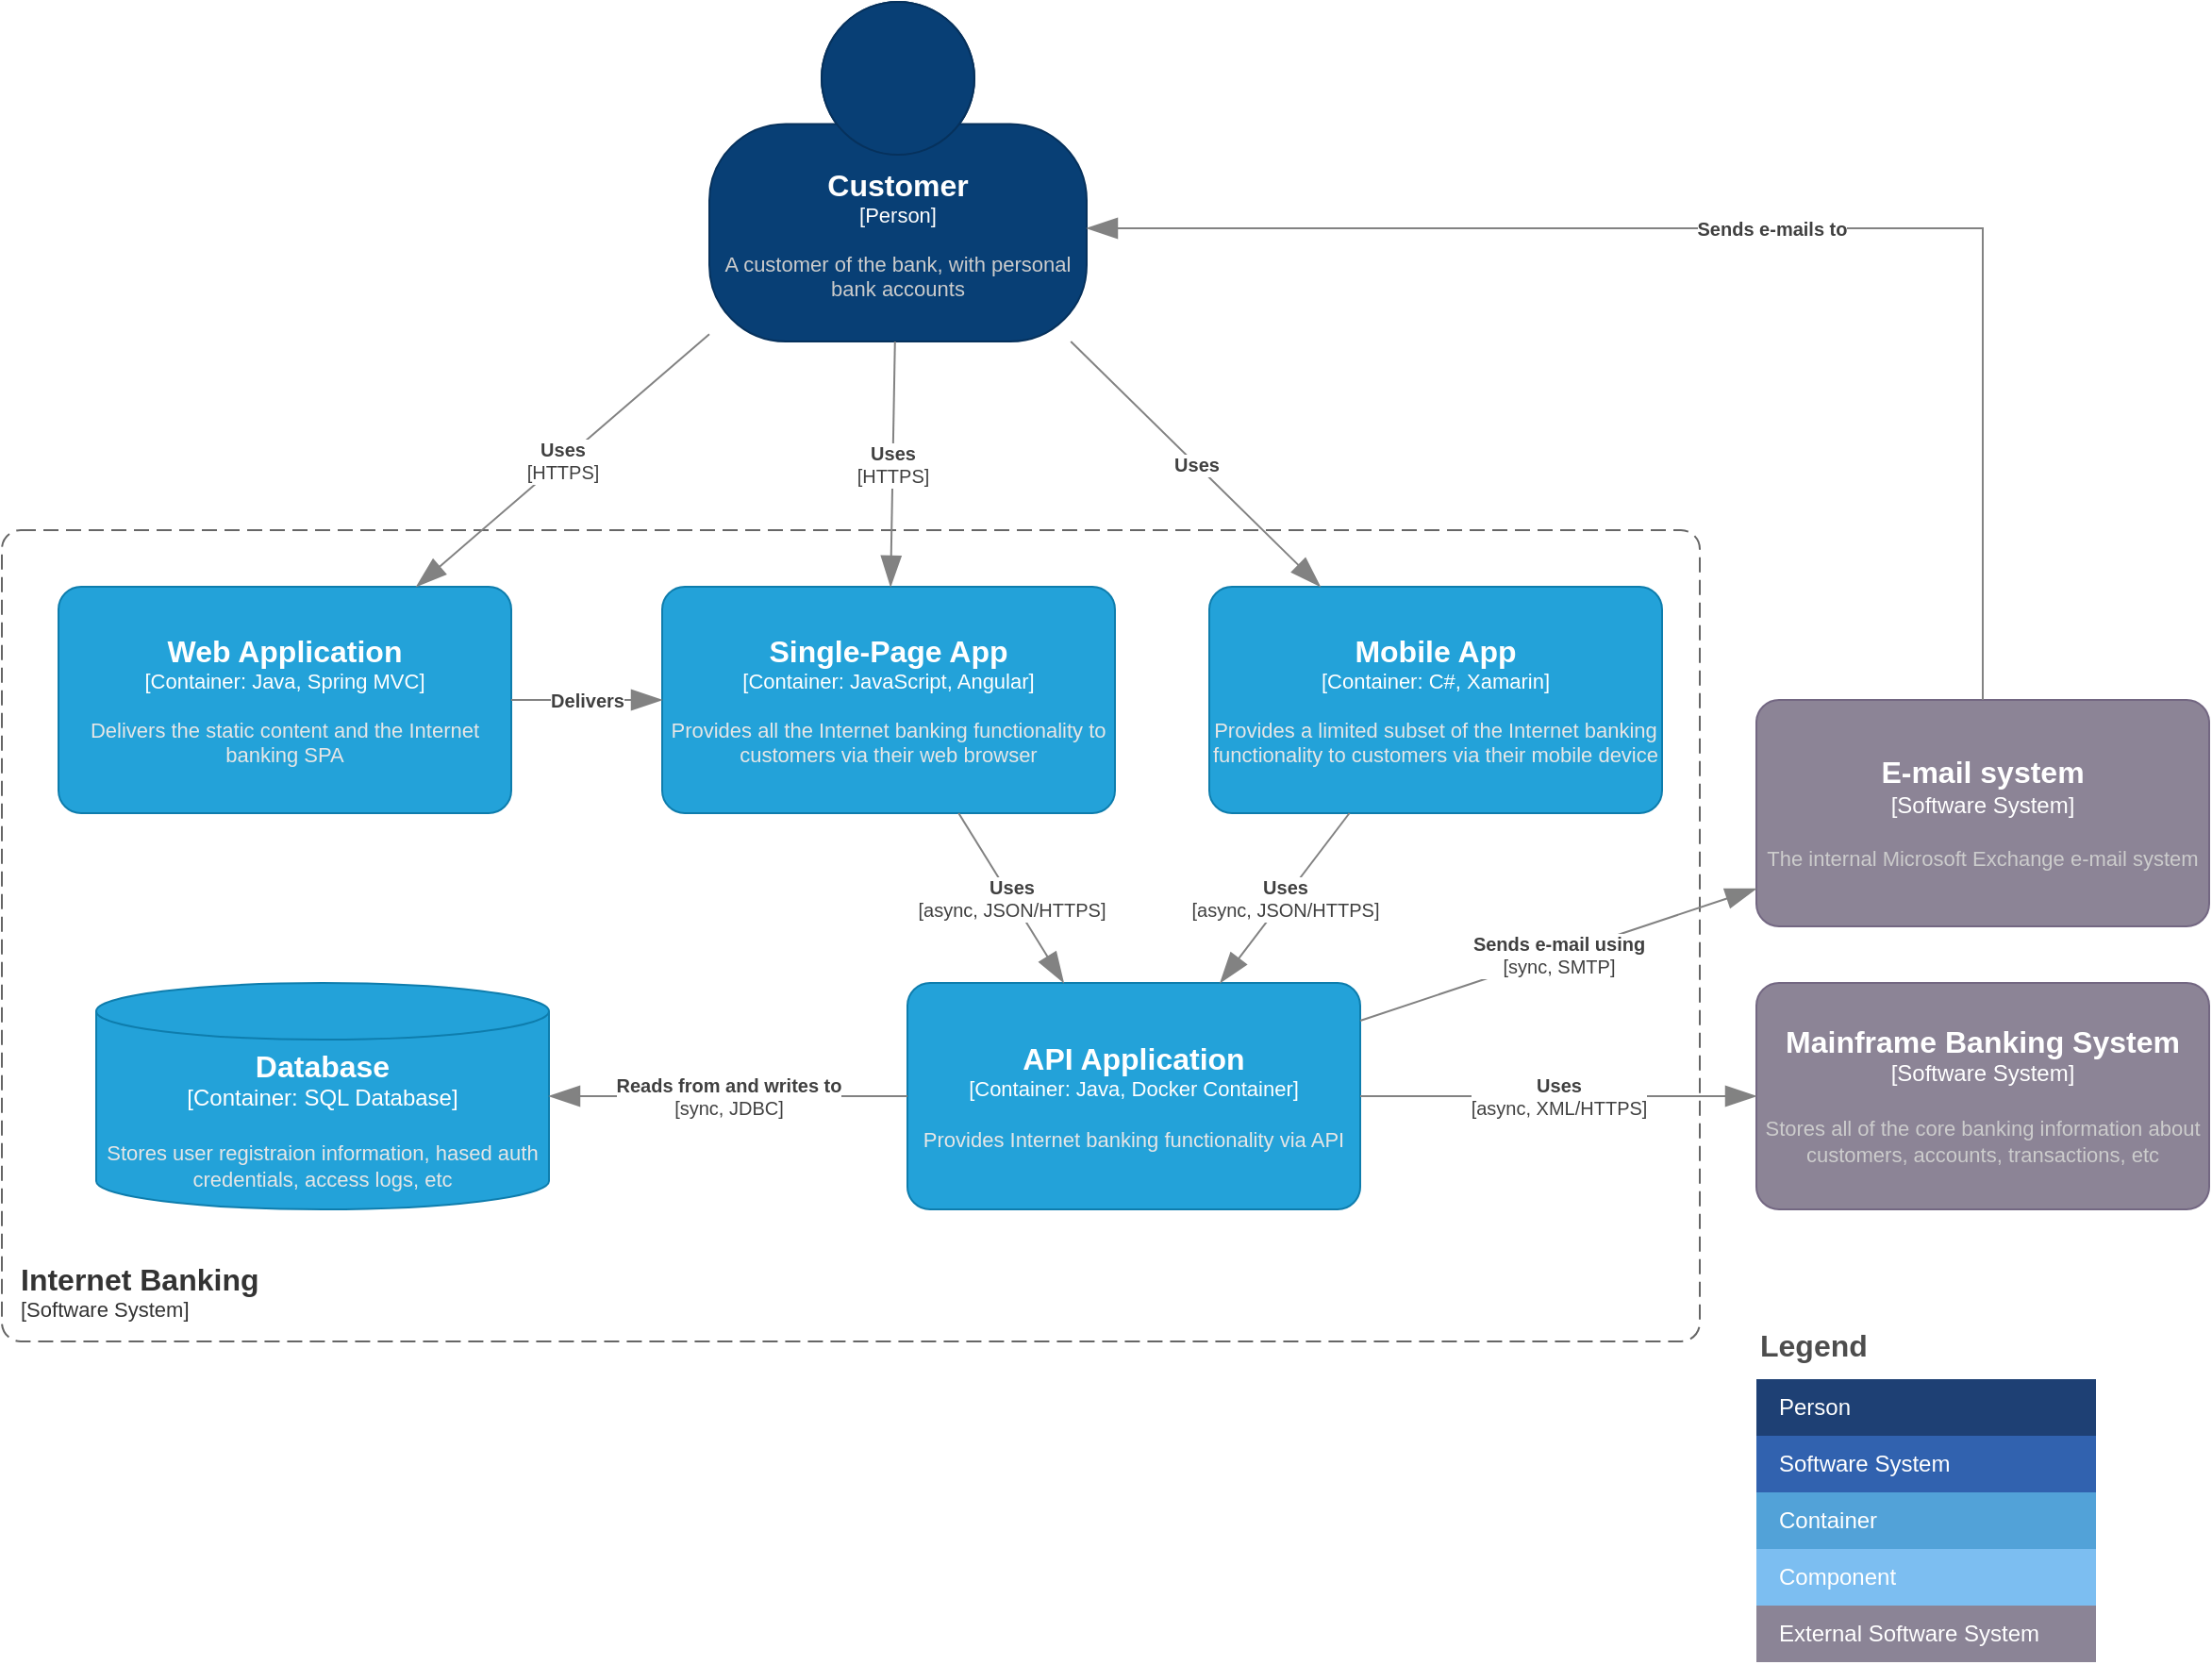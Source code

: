 <mxfile version="20.7.4" type="device"><diagram id="OZu4p-X_kDNyiAd1_7VY" name="Container"><mxGraphModel dx="1432" dy="2423" grid="1" gridSize="10" guides="1" tooltips="1" connect="1" arrows="1" fold="1" page="1" pageScale="1" pageWidth="850" pageHeight="1100" math="0" shadow="0"><root><mxCell id="0"/><mxCell id="1" parent="0"/><object placeholders="1" c4Name="Internet Banking" c4Type="SystemScopeBoundary" c4Application="Software System" label="&lt;font style=&quot;font-size: 16px&quot;&gt;&lt;b&gt;&lt;div style=&quot;text-align: left&quot;&gt;%c4Name%&lt;/div&gt;&lt;/b&gt;&lt;/font&gt;&lt;div style=&quot;text-align: left&quot;&gt;[%c4Application%]&lt;/div&gt;" spec="app-action:                                              &#10;  text: Internet Banking System                          &#10;  uris: nasdanika://internet-banking-system              &#10;  location: systems/internet-banking/index.html          &#10;  content:                                               &#10;    content-markdown:                                    &#10;      source:                                            &#10;        content-resource:                                &#10;          location: readme.md   &#10;          interpolate: true                              " representation="container" id="WNDpXXB-V9CU3WbHJOB_-1"><mxCell style="rounded=1;fontSize=11;whiteSpace=wrap;html=1;dashed=1;arcSize=20;fillColor=none;strokeColor=#666666;fontColor=#333333;labelBackgroundColor=none;align=left;verticalAlign=bottom;labelBorderColor=none;spacingTop=0;spacing=10;dashPattern=8 4;metaEdit=1;rotatable=0;perimeter=rectanglePerimeter;noLabel=0;labelPadding=0;allowArrows=0;connectable=0;expand=0;recursiveResize=0;editable=1;pointerEvents=0;absoluteArcSize=1;points=[[0.25,0,0],[0.5,0,0],[0.75,0,0],[1,0.25,0],[1,0.5,0],[1,0.75,0],[0.75,1,0],[0.5,1,0],[0.25,1,0],[0,0.75,0],[0,0.5,0],[0,0.25,0]];container=0;collapsible=0;dropTarget=0;" parent="1" vertex="1"><mxGeometry x="50" y="170" width="900" height="430" as="geometry"/></mxCell></object><object placeholders="1" c4Type="Database" c4Container="Container" c4Technology="SQL Database" c4Description="Stores user registraion information, hased auth credentials, access logs, etc" label="&lt;font style=&quot;font-size: 16px&quot;&gt;&lt;b&gt;%c4Type%&lt;/b&gt;&lt;/font&gt;&lt;div&gt;[%c4Container%:&amp;nbsp;%c4Technology%]&lt;/div&gt;&lt;br&gt;&lt;div&gt;&lt;font style=&quot;font-size: 11px&quot;&gt;&lt;font color=&quot;#E6E6E6&quot;&gt;%c4Description%&lt;/font&gt;&lt;/div&gt;" action-uri="database" id="WNDpXXB-V9CU3WbHJOB_-2"><mxCell style="shape=cylinder3;size=15;whiteSpace=wrap;html=1;boundedLbl=1;rounded=0;labelBackgroundColor=none;fillColor=#23A2D9;fontSize=12;fontColor=#ffffff;align=center;strokeColor=#0E7DAD;metaEdit=1;points=[[0.5,0,0],[1,0.25,0],[1,0.5,0],[1,0.75,0],[0.5,1,0],[0,0.75,0],[0,0.5,0],[0,0.25,0]];resizable=0;" parent="WNDpXXB-V9CU3WbHJOB_-1" vertex="1"><mxGeometry x="50" y="240" width="240" height="120" as="geometry"/></mxCell></object><object placeholders="1" c4Name="Web Application" c4Type="Container" c4Technology="Java, Spring MVC" c4Description="Delivers the static content and the Internet banking SPA" label="&lt;font style=&quot;font-size: 16px&quot;&gt;&lt;b&gt;%c4Name%&lt;/b&gt;&lt;/font&gt;&lt;div&gt;[%c4Type%: %c4Technology%]&lt;/div&gt;&lt;br&gt;&lt;div&gt;&lt;font style=&quot;font-size: 11px&quot;&gt;&lt;font color=&quot;#E6E6E6&quot;&gt;%c4Description%&lt;/font&gt;&lt;/div&gt;" action-uri="applications/web" id="WNDpXXB-V9CU3WbHJOB_-3"><mxCell style="rounded=1;whiteSpace=wrap;html=1;fontSize=11;labelBackgroundColor=none;fillColor=#23A2D9;fontColor=#ffffff;align=center;arcSize=10;strokeColor=#0E7DAD;metaEdit=1;resizable=0;points=[[0.25,0,0],[0.5,0,0],[0.75,0,0],[1,0.25,0],[1,0.5,0],[1,0.75,0],[0.75,1,0],[0.5,1,0],[0.25,1,0],[0,0.75,0],[0,0.5,0],[0,0.25,0]];" parent="WNDpXXB-V9CU3WbHJOB_-1" vertex="1"><mxGeometry x="30" y="30" width="240" height="120" as="geometry"/></mxCell></object><object placeholders="1" c4Name="Single-Page App" c4Type="Container" c4Technology="JavaScript, Angular" c4Description="Provides all the Internet banking functionality to customers via their web browser" label="&lt;font style=&quot;font-size: 16px&quot;&gt;&lt;b&gt;%c4Name%&lt;/b&gt;&lt;/font&gt;&lt;div&gt;[%c4Type%: %c4Technology%]&lt;/div&gt;&lt;br&gt;&lt;div&gt;&lt;font style=&quot;font-size: 11px&quot;&gt;&lt;font color=&quot;#E6E6E6&quot;&gt;%c4Description%&lt;/font&gt;&lt;/div&gt;" action-uri="applications/spa" id="WNDpXXB-V9CU3WbHJOB_-7"><mxCell style="rounded=1;whiteSpace=wrap;html=1;fontSize=11;labelBackgroundColor=none;fillColor=#23A2D9;fontColor=#ffffff;align=center;arcSize=10;strokeColor=#0E7DAD;metaEdit=1;resizable=0;points=[[0.25,0,0],[0.5,0,0],[0.75,0,0],[1,0.25,0],[1,0.5,0],[1,0.75,0],[0.75,1,0],[0.5,1,0],[0.25,1,0],[0,0.75,0],[0,0.5,0],[0,0.25,0]];" parent="WNDpXXB-V9CU3WbHJOB_-1" vertex="1"><mxGeometry x="350" y="30" width="240" height="120" as="geometry"/></mxCell></object><object placeholders="1" c4Name="Mobile App" c4Type="Container" c4Technology="C#, Xamarin" c4Description="Provides a limited subset of the Internet banking functionality to customers via their mobile device" label="&lt;font style=&quot;font-size: 16px&quot;&gt;&lt;b&gt;%c4Name%&lt;/b&gt;&lt;/font&gt;&lt;div&gt;[%c4Type%: %c4Technology%]&lt;/div&gt;&lt;br&gt;&lt;div&gt;&lt;font style=&quot;font-size: 11px&quot;&gt;&lt;font color=&quot;#E6E6E6&quot;&gt;%c4Description%&lt;/font&gt;&lt;/div&gt;" action-uri="applications/mobile" id="WNDpXXB-V9CU3WbHJOB_-8"><mxCell style="rounded=1;whiteSpace=wrap;html=1;fontSize=11;labelBackgroundColor=none;fillColor=#23A2D9;fontColor=#ffffff;align=center;arcSize=10;strokeColor=#0E7DAD;metaEdit=1;resizable=0;points=[[0.25,0,0],[0.5,0,0],[0.75,0,0],[1,0.25,0],[1,0.5,0],[1,0.75,0],[0.75,1,0],[0.5,1,0],[0.25,1,0],[0,0.75,0],[0,0.5,0],[0,0.25,0]];" parent="WNDpXXB-V9CU3WbHJOB_-1" vertex="1"><mxGeometry x="640" y="30" width="240" height="120" as="geometry"/></mxCell></object><object placeholders="1" c4Type="Relationship" c4Description="Delivers" label="&lt;div style=&quot;text-align: left&quot;&gt;&lt;div style=&quot;text-align: center&quot;&gt;&lt;b&gt;%c4Description%&lt;/b&gt;&lt;/div&gt;" id="WNDpXXB-V9CU3WbHJOB_-22"><mxCell style="endArrow=blockThin;html=1;fontSize=10;fontColor=#404040;strokeWidth=1;endFill=1;strokeColor=#828282;elbow=vertical;metaEdit=1;endSize=14;startSize=14;jumpStyle=arc;jumpSize=16;rounded=0;edgeStyle=orthogonalEdgeStyle;" parent="WNDpXXB-V9CU3WbHJOB_-1" source="WNDpXXB-V9CU3WbHJOB_-3" target="WNDpXXB-V9CU3WbHJOB_-7" edge="1"><mxGeometry width="240" relative="1" as="geometry"><mxPoint x="450" y="500" as="sourcePoint"/><mxPoint x="690" y="500" as="targetPoint"/></mxGeometry></mxCell></object><object placeholders="1" c4Name="API Application" c4Type="Container" c4Technology="Java, Docker Container" c4Description="Provides Internet banking functionality via API" label="&lt;font style=&quot;font-size: 16px&quot;&gt;&lt;b&gt;%c4Name%&lt;/b&gt;&lt;/font&gt;&lt;div&gt;[%c4Type%: %c4Technology%]&lt;/div&gt;&lt;br&gt;&lt;div&gt;&lt;font style=&quot;font-size: 11px&quot;&gt;&lt;font color=&quot;#E6E6E6&quot;&gt;%c4Description%&lt;/font&gt;&lt;/div&gt;" action-uri="applications/api" id="WNDpXXB-V9CU3WbHJOB_-13"><mxCell style="rounded=1;whiteSpace=wrap;html=1;fontSize=11;labelBackgroundColor=none;fillColor=#23A2D9;fontColor=#ffffff;align=center;arcSize=10;strokeColor=#0E7DAD;metaEdit=1;resizable=0;points=[[0.25,0,0],[0.5,0,0],[0.75,0,0],[1,0.25,0],[1,0.5,0],[1,0.75,0],[0.75,1,0],[0.5,1,0],[0.25,1,0],[0,0.75,0],[0,0.5,0],[0,0.25,0]];" parent="WNDpXXB-V9CU3WbHJOB_-1" vertex="1"><mxGeometry x="480" y="240" width="240" height="120" as="geometry"/></mxCell></object><object placeholders="1" c4Type="Relationship" c4Technology="async, JSON/HTTPS" c4Description="Uses" label="&lt;div style=&quot;text-align: left&quot;&gt;&lt;div style=&quot;text-align: center&quot;&gt;&lt;b&gt;%c4Description%&lt;/b&gt;&lt;/div&gt;&lt;div style=&quot;text-align: center&quot;&gt;[%c4Technology%]&lt;/div&gt;&lt;/div&gt;" id="WNDpXXB-V9CU3WbHJOB_-26"><mxCell style="endArrow=blockThin;html=1;fontSize=10;fontColor=#404040;strokeWidth=1;endFill=1;strokeColor=#828282;elbow=vertical;metaEdit=1;endSize=14;startSize=14;jumpStyle=arc;jumpSize=16;rounded=0;" parent="WNDpXXB-V9CU3WbHJOB_-1" source="WNDpXXB-V9CU3WbHJOB_-7" target="WNDpXXB-V9CU3WbHJOB_-13" edge="1"><mxGeometry width="240" relative="1" as="geometry"><mxPoint x="483.393" y="-90" as="sourcePoint"/><mxPoint x="481.071" y="40" as="targetPoint"/></mxGeometry></mxCell></object><object placeholders="1" c4Type="Relationship" c4Technology="async, JSON/HTTPS" c4Description="Uses" label="&lt;div style=&quot;text-align: left&quot;&gt;&lt;div style=&quot;text-align: center&quot;&gt;&lt;b&gt;%c4Description%&lt;/b&gt;&lt;/div&gt;&lt;div style=&quot;text-align: center&quot;&gt;[%c4Technology%]&lt;/div&gt;&lt;/div&gt;" id="WNDpXXB-V9CU3WbHJOB_-27"><mxCell style="endArrow=blockThin;html=1;fontSize=10;fontColor=#404040;strokeWidth=1;endFill=1;strokeColor=#828282;elbow=vertical;metaEdit=1;endSize=14;startSize=14;jumpStyle=arc;jumpSize=16;rounded=0;" parent="WNDpXXB-V9CU3WbHJOB_-1" source="WNDpXXB-V9CU3WbHJOB_-8" target="WNDpXXB-V9CU3WbHJOB_-13" edge="1"><mxGeometry width="240" relative="1" as="geometry"><mxPoint x="517.143" y="160" as="sourcePoint"/><mxPoint x="572.857" y="250" as="targetPoint"/></mxGeometry></mxCell></object><object placeholders="1" c4Type="Relationship" c4Technology="sync, JDBC" c4Description="Reads from and writes to" label="&lt;div style=&quot;text-align: left&quot;&gt;&lt;div style=&quot;text-align: center&quot;&gt;&lt;b&gt;%c4Description%&lt;/b&gt;&lt;/div&gt;&lt;div style=&quot;text-align: center&quot;&gt;[%c4Technology%]&lt;/div&gt;&lt;/div&gt;" id="WNDpXXB-V9CU3WbHJOB_-30"><mxCell style="endArrow=blockThin;html=1;fontSize=10;fontColor=#404040;strokeWidth=1;endFill=1;strokeColor=#828282;elbow=vertical;metaEdit=1;endSize=14;startSize=14;jumpStyle=arc;jumpSize=16;rounded=0;" parent="WNDpXXB-V9CU3WbHJOB_-1" source="WNDpXXB-V9CU3WbHJOB_-13" target="WNDpXXB-V9CU3WbHJOB_-2" edge="1"><mxGeometry width="240" relative="1" as="geometry"><mxPoint x="547.143" y="190" as="sourcePoint"/><mxPoint x="602.857" y="280" as="targetPoint"/></mxGeometry></mxCell></object><object placeholders="1" c4Name="Mainframe Banking System" c4Type="Software System" c4Description="Stores all of the core banking information about customers, accounts, transactions, etc" label="&lt;font style=&quot;font-size: 16px&quot;&gt;&lt;b&gt;%c4Name%&lt;/b&gt;&lt;/font&gt;&lt;div&gt;[%c4Type%]&lt;/div&gt;&lt;br&gt;&lt;div&gt;&lt;font style=&quot;font-size: 11px&quot;&gt;&lt;font color=&quot;#cccccc&quot;&gt;%c4Description%&lt;/font&gt;&lt;/div&gt;" action-uri="nasdanika://mainframe" id="WNDpXXB-V9CU3WbHJOB_-10"><mxCell style="rounded=1;whiteSpace=wrap;html=1;labelBackgroundColor=none;fillColor=#8C8496;fontColor=#ffffff;align=center;arcSize=10;strokeColor=#736782;metaEdit=1;resizable=0;points=[[0.25,0,0],[0.5,0,0],[0.75,0,0],[1,0.25,0],[1,0.5,0],[1,0.75,0],[0.75,1,0],[0.5,1,0],[0.25,1,0],[0,0.75,0],[0,0.5,0],[0,0.25,0]];" parent="1" vertex="1"><mxGeometry x="980" y="410" width="240" height="120" as="geometry"/></mxCell></object><object placeholders="1" c4Name="Customer" c4Type="Person" c4Description="A customer of the bank, with personal bank accounts" label="&lt;font style=&quot;font-size: 16px&quot;&gt;&lt;b&gt;%c4Name%&lt;/b&gt;&lt;/font&gt;&lt;div&gt;[%c4Type%]&lt;/div&gt;&lt;br&gt;&lt;div&gt;&lt;font style=&quot;font-size: 11px&quot;&gt;&lt;font color=&quot;#cccccc&quot;&gt;%c4Description%&lt;/font&gt;&lt;/div&gt;" action-uri="nasdanika://customer" id="WNDpXXB-V9CU3WbHJOB_-11"><mxCell style="html=1;fontSize=11;dashed=0;whiteSpace=wrap;fillColor=#083F75;strokeColor=#06315C;fontColor=#ffffff;shape=mxgraph.c4.person2;align=center;metaEdit=1;points=[[0.5,0,0],[1,0.5,0],[1,0.75,0],[0.75,1,0],[0.5,1,0],[0.25,1,0],[0,0.75,0],[0,0.5,0]];resizable=0;" parent="1" vertex="1"><mxGeometry x="425" y="-110" width="200" height="180" as="geometry"/></mxCell></object><object placeholders="1" c4Name="E-mail system" c4Type="Software System" c4Description="The internal Microsoft Exchange e-mail system" label="&lt;font style=&quot;font-size: 16px&quot;&gt;&lt;b&gt;%c4Name%&lt;/b&gt;&lt;/font&gt;&lt;div&gt;[%c4Type%]&lt;/div&gt;&lt;br&gt;&lt;div&gt;&lt;font style=&quot;font-size: 11px&quot;&gt;&lt;font color=&quot;#cccccc&quot;&gt;%c4Description%&lt;/font&gt;&lt;/div&gt;" action-uri="nasdanika://e-mail" id="WNDpXXB-V9CU3WbHJOB_-12"><mxCell style="rounded=1;whiteSpace=wrap;html=1;labelBackgroundColor=none;fillColor=#8C8496;fontColor=#ffffff;align=center;arcSize=10;strokeColor=#736782;metaEdit=1;resizable=0;points=[[0.25,0,0],[0.5,0,0],[0.75,0,0],[1,0.25,0],[1,0.5,0],[1,0.75,0],[0.75,1,0],[0.5,1,0],[0.25,1,0],[0,0.75,0],[0,0.5,0],[0,0.25,0]];" parent="1" vertex="1"><mxGeometry x="980" y="260" width="240" height="120" as="geometry"/></mxCell></object><mxCell id="WNDpXXB-V9CU3WbHJOB_-14" value="Legend" style="align=left;fontSize=16;fontStyle=1;strokeColor=none;fillColor=none;fontColor=#4D4D4D;spacingTop=-8;resizable=0;" parent="1" vertex="1"><mxGeometry x="980" y="590" width="180" height="30" as="geometry"/></mxCell><mxCell id="WNDpXXB-V9CU3WbHJOB_-15" value="" style="shape=table;html=1;whiteSpace=wrap;startSize=0;container=1;collapsible=0;childLayout=tableLayout;fillColor=none;align=left;spacingLeft=10;strokeColor=none;rounded=1;arcSize=11;fontColor=#FFFFFF;resizable=0;points=[[0.25,0,0],[0.5,0,0],[0.75,0,0],[1,0.25,0],[1,0.5,0],[1,0.75,0],[0.75,1,0],[0.5,1,0],[0.25,1,0],[0,0.75,0],[0,0.5,0],[0,0.25,0]];" parent="1" vertex="1"><mxGeometry x="980" y="620" width="180" height="150" as="geometry"/></mxCell><mxCell id="WNDpXXB-V9CU3WbHJOB_-16" value="Person" style="shape=partialRectangle;html=1;whiteSpace=wrap;connectable=0;fillColor=#1E4074;top=0;left=0;bottom=0;right=0;overflow=hidden;pointerEvents=1;align=left;spacingLeft=10;strokeColor=none;fontColor=#FFFFFF;" parent="WNDpXXB-V9CU3WbHJOB_-15" vertex="1"><mxGeometry width="180" height="30" as="geometry"/></mxCell><mxCell id="WNDpXXB-V9CU3WbHJOB_-17" value="Software System" style="shape=partialRectangle;html=1;whiteSpace=wrap;connectable=0;fillColor=#3162AF;top=0;left=0;bottom=0;right=0;overflow=hidden;pointerEvents=1;align=left;spacingLeft=10;fontColor=#FFFFFF;" parent="WNDpXXB-V9CU3WbHJOB_-15" vertex="1"><mxGeometry y="30" width="180" height="30" as="geometry"/></mxCell><mxCell id="WNDpXXB-V9CU3WbHJOB_-18" value="Container" style="shape=partialRectangle;html=1;whiteSpace=wrap;connectable=0;fillColor=#52A2D8;top=0;left=0;bottom=0;right=0;overflow=hidden;pointerEvents=1;align=left;spacingLeft=10;fontColor=#FFFFFF;" parent="WNDpXXB-V9CU3WbHJOB_-15" vertex="1"><mxGeometry y="60" width="180" height="30" as="geometry"/></mxCell><mxCell id="WNDpXXB-V9CU3WbHJOB_-19" value="Component" style="shape=partialRectangle;html=1;whiteSpace=wrap;connectable=0;fillColor=#7CBEF1;top=0;left=0;bottom=0;right=0;overflow=hidden;pointerEvents=1;align=left;spacingLeft=10;fontColor=#FFFFFF;" parent="WNDpXXB-V9CU3WbHJOB_-15" vertex="1"><mxGeometry y="90" width="180" height="30" as="geometry"/></mxCell><mxCell id="WNDpXXB-V9CU3WbHJOB_-21" value="External Software System" style="shape=partialRectangle;html=1;whiteSpace=wrap;connectable=0;fillColor=#8B8496;top=0;left=0;bottom=0;right=0;overflow=hidden;pointerEvents=1;align=left;spacingLeft=10;fontColor=#FFFFFF;" parent="WNDpXXB-V9CU3WbHJOB_-15" vertex="1"><mxGeometry y="120" width="180" height="30" as="geometry"/></mxCell><object placeholders="1" c4Type="Relationship" c4Technology="HTTPS" c4Description="Uses" label="&lt;div style=&quot;text-align: left&quot;&gt;&lt;div style=&quot;text-align: center&quot;&gt;&lt;b&gt;%c4Description%&lt;/b&gt;&lt;/div&gt;&lt;div style=&quot;text-align: center&quot;&gt;[%c4Technology%]&lt;/div&gt;&lt;/div&gt;" id="WNDpXXB-V9CU3WbHJOB_-23"><mxCell style="endArrow=blockThin;html=1;fontSize=10;fontColor=#404040;strokeWidth=1;endFill=1;strokeColor=#828282;elbow=vertical;metaEdit=1;endSize=14;startSize=14;jumpStyle=arc;jumpSize=16;rounded=0;" parent="1" source="WNDpXXB-V9CU3WbHJOB_-11" target="WNDpXXB-V9CU3WbHJOB_-7" edge="1"><mxGeometry width="240" relative="1" as="geometry"><mxPoint x="500" y="670" as="sourcePoint"/><mxPoint x="740" y="670" as="targetPoint"/></mxGeometry></mxCell></object><object placeholders="1" c4Type="Relationship" c4Description="Uses" label="&lt;div style=&quot;text-align: left&quot;&gt;&lt;div style=&quot;text-align: center&quot;&gt;&lt;b&gt;%c4Description%&lt;/b&gt;&lt;/div&gt;" id="WNDpXXB-V9CU3WbHJOB_-24"><mxCell style="endArrow=blockThin;html=1;fontSize=10;fontColor=#404040;strokeWidth=1;endFill=1;strokeColor=#828282;elbow=vertical;metaEdit=1;endSize=14;startSize=14;jumpStyle=arc;jumpSize=16;rounded=0;" parent="1" source="WNDpXXB-V9CU3WbHJOB_-11" target="WNDpXXB-V9CU3WbHJOB_-8" edge="1"><mxGeometry width="240" relative="1" as="geometry"><mxPoint x="374.4" y="230" as="sourcePoint"/><mxPoint x="290.4" y="330" as="targetPoint"/></mxGeometry></mxCell></object><object placeholders="1" c4Type="Relationship" c4Technology="HTTPS" c4Description="Uses" label="&lt;div style=&quot;text-align: left&quot;&gt;&lt;div style=&quot;text-align: center&quot;&gt;&lt;b&gt;%c4Description%&lt;/b&gt;&lt;/div&gt;&lt;div style=&quot;text-align: center&quot;&gt;[%c4Technology%]&lt;/div&gt;&lt;/div&gt;" id="WNDpXXB-V9CU3WbHJOB_-25"><mxCell style="endArrow=blockThin;html=1;fontSize=10;fontColor=#404040;strokeWidth=1;endFill=1;strokeColor=#828282;elbow=vertical;metaEdit=1;endSize=14;startSize=14;jumpStyle=arc;jumpSize=16;rounded=0;" parent="1" source="WNDpXXB-V9CU3WbHJOB_-11" target="WNDpXXB-V9CU3WbHJOB_-3" edge="1"><mxGeometry width="240" relative="1" as="geometry"><mxPoint x="533.393" y="80" as="sourcePoint"/><mxPoint x="531.071" y="210" as="targetPoint"/></mxGeometry></mxCell></object><object placeholders="1" c4Type="Relationship" c4Technology="sync, SMTP" c4Description="Sends e-mail using" label="&lt;div style=&quot;text-align: left&quot;&gt;&lt;div style=&quot;text-align: center&quot;&gt;&lt;b&gt;%c4Description%&lt;/b&gt;&lt;/div&gt;&lt;div style=&quot;text-align: center&quot;&gt;[%c4Technology%]&lt;/div&gt;&lt;/div&gt;" id="WNDpXXB-V9CU3WbHJOB_-28"><mxCell style="endArrow=blockThin;html=1;fontSize=10;fontColor=#404040;strokeWidth=1;endFill=1;strokeColor=#828282;elbow=vertical;metaEdit=1;endSize=14;startSize=14;jumpStyle=arc;jumpSize=16;rounded=0;" parent="1" source="WNDpXXB-V9CU3WbHJOB_-13" target="WNDpXXB-V9CU3WbHJOB_-12" edge="1"><mxGeometry width="240" relative="1" as="geometry"><mxPoint x="577.143" y="340" as="sourcePoint"/><mxPoint x="632.857" y="430" as="targetPoint"/></mxGeometry></mxCell></object><object placeholders="1" c4Type="Relationship" c4Technology="async, XML/HTTPS" c4Description="Uses" label="&lt;div style=&quot;text-align: left&quot;&gt;&lt;div style=&quot;text-align: center&quot;&gt;&lt;b&gt;%c4Description%&lt;/b&gt;&lt;/div&gt;&lt;div style=&quot;text-align: center&quot;&gt;[%c4Technology%]&lt;/div&gt;&lt;/div&gt;" id="WNDpXXB-V9CU3WbHJOB_-29"><mxCell style="endArrow=blockThin;html=1;fontSize=10;fontColor=#404040;strokeWidth=1;endFill=1;strokeColor=#828282;elbow=vertical;metaEdit=1;endSize=14;startSize=14;jumpStyle=arc;jumpSize=16;rounded=0;" parent="1" source="WNDpXXB-V9CU3WbHJOB_-13" target="WNDpXXB-V9CU3WbHJOB_-10" edge="1"><mxGeometry width="240" relative="1" as="geometry"><mxPoint x="587.143" y="350" as="sourcePoint"/><mxPoint x="642.857" y="440" as="targetPoint"/></mxGeometry></mxCell></object><object placeholders="1" c4Type="Relationship" c4Description="Sends e-mails to" label="&lt;div style=&quot;text-align: left&quot;&gt;&lt;div style=&quot;text-align: center&quot;&gt;&lt;b&gt;%c4Description%&lt;/b&gt;&lt;/div&gt;" id="WNDpXXB-V9CU3WbHJOB_-31"><mxCell style="endArrow=blockThin;html=1;fontSize=10;fontColor=#404040;strokeWidth=1;endFill=1;strokeColor=#828282;elbow=vertical;metaEdit=1;endSize=14;startSize=14;jumpStyle=arc;jumpSize=16;rounded=0;edgeStyle=orthogonalEdgeStyle;" parent="1" source="WNDpXXB-V9CU3WbHJOB_-12" target="WNDpXXB-V9CU3WbHJOB_-11" edge="1"><mxGeometry width="240" relative="1" as="geometry"><mxPoint x="626.607" y="80" as="sourcePoint"/><mxPoint x="930" y="50" as="targetPoint"/><Array as="points"><mxPoint x="1100" y="10"/></Array></mxGeometry></mxCell></object></root></mxGraphModel></diagram></mxfile>